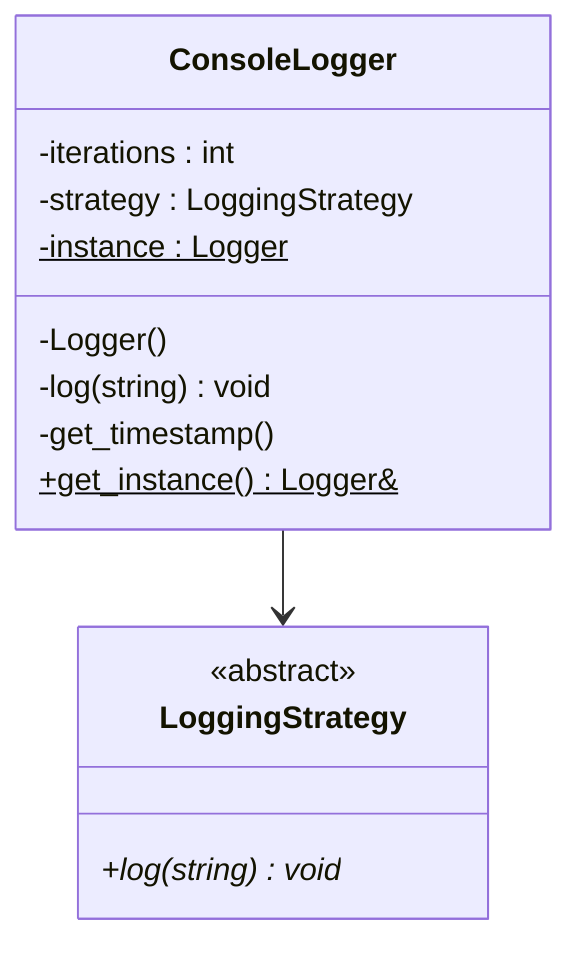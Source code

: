 classDiagram
    class ConsoleLogger {

        -iterations : int
        -strategy : LoggingStrategy
        -instance : Logger$

        -Logger()
        -log(string) void
        -get_timestamp()
        +get_instance() Logger&$
    }

class LoggingStrategy {
        <<abstract>>

        +log(string) void*
    }

    ConsoleLogger --> LoggingStrategy